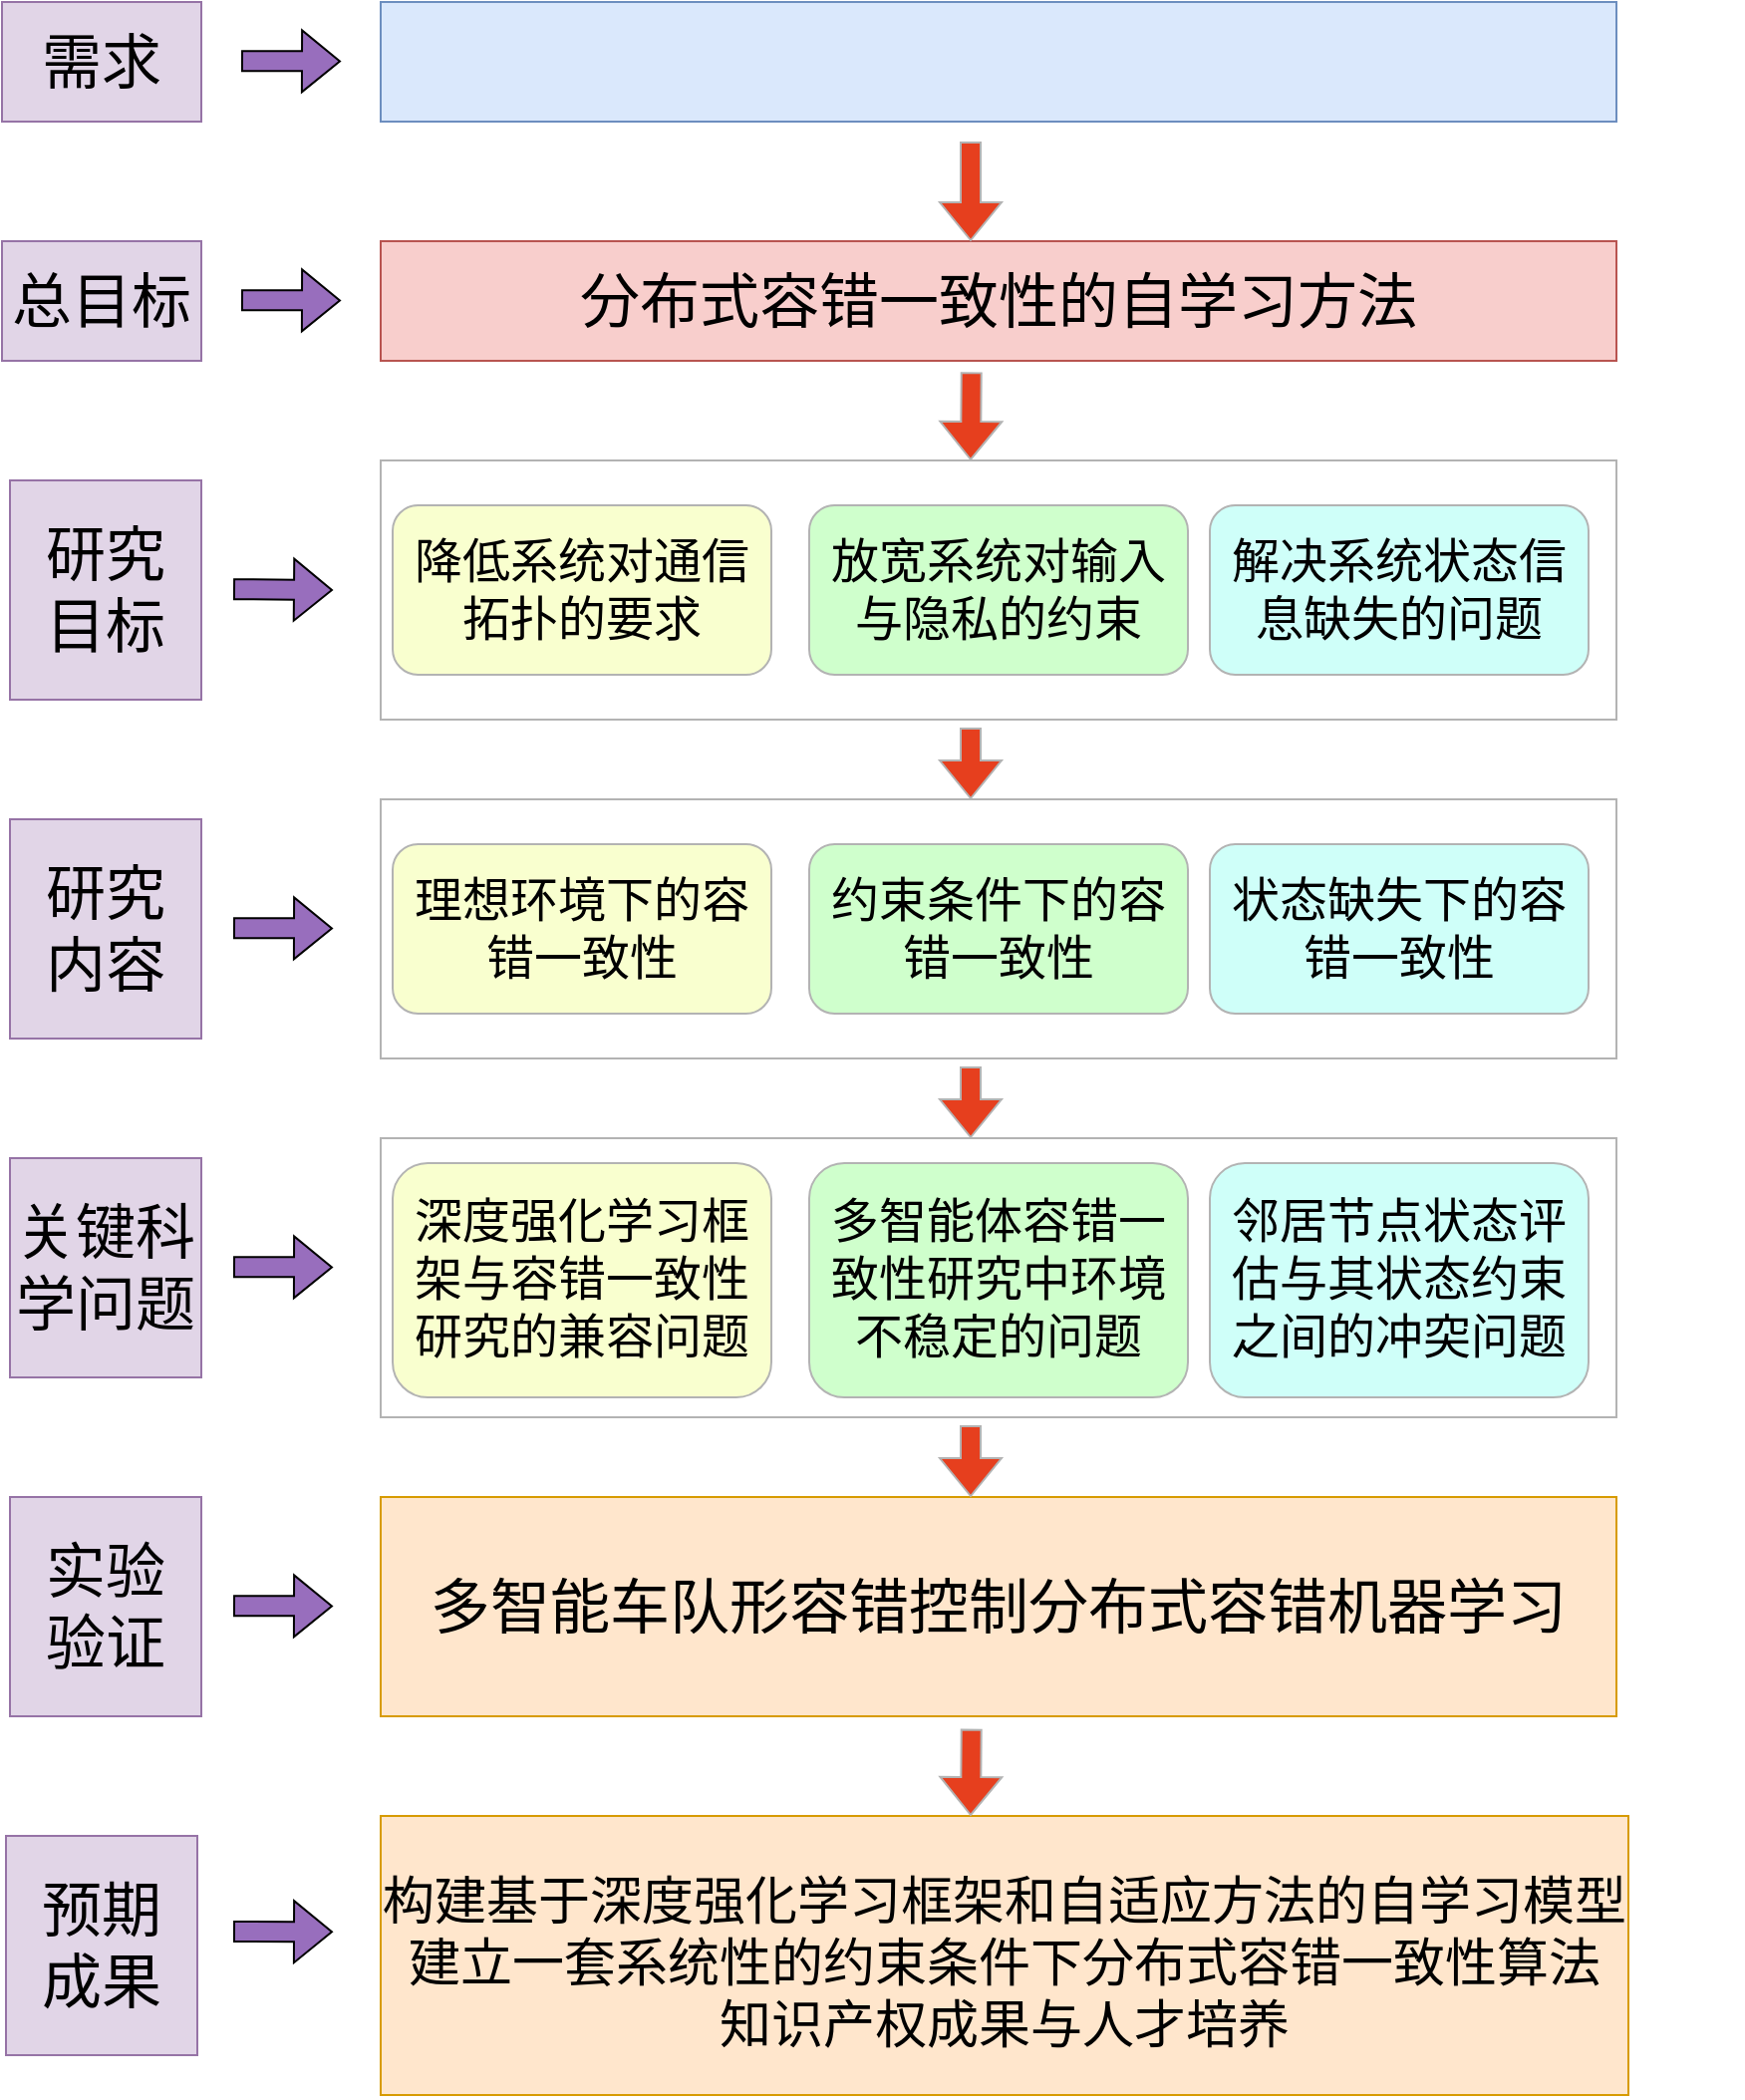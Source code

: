 <mxfile version="26.0.10">
  <diagram name="第 1 页" id="CUIRnP8APS25mf9R00Ao">
    <mxGraphModel dx="1885" dy="998" grid="0" gridSize="10" guides="1" tooltips="1" connect="1" arrows="1" fold="1" page="1" pageScale="1" pageWidth="827" pageHeight="1169" math="0" shadow="0">
      <root>
        <mxCell id="0" />
        <mxCell id="1" parent="0" />
        <mxCell id="aDKeScB1y4_EoyUzjA0F-6" value="&lt;font style=&quot;font-size: 30px;&quot; face=&quot;Times New Roman&quot;&gt;需求&lt;/font&gt;" style="rounded=0;whiteSpace=wrap;html=1;fillColor=#e1d5e7;strokeColor=#9673a6;" vertex="1" parent="1">
          <mxGeometry x="0.001" y="0.003" width="100" height="60" as="geometry" />
        </mxCell>
        <mxCell id="aDKeScB1y4_EoyUzjA0F-7" value="" style="shape=flexArrow;endArrow=classic;html=1;rounded=0;fillColor=#986EBD;" edge="1" parent="1">
          <mxGeometry width="50" height="50" relative="1" as="geometry">
            <mxPoint x="120.001" y="29.583" as="sourcePoint" />
            <mxPoint x="170.001" y="29.753" as="targetPoint" />
          </mxGeometry>
        </mxCell>
        <mxCell id="aDKeScB1y4_EoyUzjA0F-8" value="" style="rounded=0;whiteSpace=wrap;html=1;fillColor=#dae8fc;strokeColor=#6c8ebf;" vertex="1" parent="1">
          <mxGeometry x="190.001" y="0.003" width="620" height="60" as="geometry" />
        </mxCell>
        <mxCell id="aDKeScB1y4_EoyUzjA0F-9" value="&lt;font face=&quot;Times New Roman&quot; style=&quot;font-size: 30px;&quot;&gt;总目标&lt;/font&gt;" style="rounded=0;whiteSpace=wrap;html=1;fillColor=#e1d5e7;strokeColor=#9673a6;" vertex="1" parent="1">
          <mxGeometry x="0.001" y="120.003" width="100" height="60" as="geometry" />
        </mxCell>
        <mxCell id="aDKeScB1y4_EoyUzjA0F-10" value="" style="shape=flexArrow;endArrow=classic;html=1;rounded=0;fillColor=#986EBD;" edge="1" parent="1">
          <mxGeometry width="50" height="50" relative="1" as="geometry">
            <mxPoint x="120.001" y="149.583" as="sourcePoint" />
            <mxPoint x="170.001" y="149.753" as="targetPoint" />
          </mxGeometry>
        </mxCell>
        <mxCell id="aDKeScB1y4_EoyUzjA0F-11" value="&lt;font style=&quot;font-size: 30px;&quot; face=&quot;Times New Roman&quot;&gt;分布式容错一致性的自学习方法&lt;/font&gt;" style="rounded=0;whiteSpace=wrap;html=1;fillColor=#f8cecc;strokeColor=#b85450;fillStyle=auto;" vertex="1" parent="1">
          <mxGeometry x="190.001" y="120.003" width="620" height="60" as="geometry" />
        </mxCell>
        <mxCell id="aDKeScB1y4_EoyUzjA0F-12" value="&lt;font style=&quot;font-size: 30px;&quot; face=&quot;Times New Roman&quot;&gt;研究&lt;/font&gt;&lt;div&gt;&lt;font style=&quot;font-size: 30px;&quot; face=&quot;Times New Roman&quot;&gt;目标&lt;/font&gt;&lt;/div&gt;" style="rounded=0;whiteSpace=wrap;html=1;fillColor=#e1d5e7;strokeColor=#9673a6;" vertex="1" parent="1">
          <mxGeometry x="4.001" y="240.003" width="96" height="110" as="geometry" />
        </mxCell>
        <mxCell id="aDKeScB1y4_EoyUzjA0F-13" value="&lt;font style=&quot;font-size: 30px;&quot; face=&quot;Times New Roman&quot;&gt;研究&lt;/font&gt;&lt;div&gt;&lt;font face=&quot;Times New Roman&quot;&gt;&lt;span style=&quot;font-size: 30px;&quot;&gt;内容&lt;/span&gt;&lt;/font&gt;&lt;/div&gt;" style="rounded=0;whiteSpace=wrap;html=1;fillColor=#e1d5e7;strokeColor=#9673a6;" vertex="1" parent="1">
          <mxGeometry x="4.001" y="410.003" width="96" height="110" as="geometry" />
        </mxCell>
        <mxCell id="aDKeScB1y4_EoyUzjA0F-14" value="&lt;font face=&quot;Times New Roman&quot;&gt;&lt;span style=&quot;font-size: 30px;&quot;&gt;关键科学问题&lt;/span&gt;&lt;/font&gt;" style="rounded=0;whiteSpace=wrap;html=1;fillColor=#e1d5e7;strokeColor=#9673a6;" vertex="1" parent="1">
          <mxGeometry x="4.001" y="580.003" width="96" height="110" as="geometry" />
        </mxCell>
        <mxCell id="aDKeScB1y4_EoyUzjA0F-15" value="&lt;font face=&quot;Times New Roman&quot;&gt;&lt;span style=&quot;font-size: 30px;&quot;&gt;预期&lt;/span&gt;&lt;/font&gt;&lt;div&gt;&lt;font face=&quot;Times New Roman&quot;&gt;&lt;span style=&quot;font-size: 30px;&quot;&gt;成果&lt;/span&gt;&lt;/font&gt;&lt;/div&gt;" style="rounded=0;whiteSpace=wrap;html=1;fillColor=#e1d5e7;strokeColor=#9673a6;" vertex="1" parent="1">
          <mxGeometry x="2.001" y="920.003" width="96" height="110" as="geometry" />
        </mxCell>
        <mxCell id="aDKeScB1y4_EoyUzjA0F-16" value="&lt;font face=&quot;Times New Roman&quot;&gt;&lt;span style=&quot;font-size: 30px;&quot;&gt;实验&lt;/span&gt;&lt;/font&gt;&lt;div&gt;&lt;font face=&quot;Times New Roman&quot;&gt;&lt;span style=&quot;font-size: 30px;&quot;&gt;验证&lt;/span&gt;&lt;/font&gt;&lt;/div&gt;" style="rounded=0;whiteSpace=wrap;html=1;fillColor=#e1d5e7;strokeColor=#9673a6;" vertex="1" parent="1">
          <mxGeometry x="4.001" y="750.003" width="96" height="110" as="geometry" />
        </mxCell>
        <mxCell id="aDKeScB1y4_EoyUzjA0F-17" value="" style="shape=flexArrow;endArrow=classic;html=1;rounded=0;fillColor=#986EBD;" edge="1" parent="1">
          <mxGeometry width="50" height="50" relative="1" as="geometry">
            <mxPoint x="116.001" y="294.583" as="sourcePoint" />
            <mxPoint x="166.001" y="295.003" as="targetPoint" />
          </mxGeometry>
        </mxCell>
        <mxCell id="aDKeScB1y4_EoyUzjA0F-18" value="" style="shape=flexArrow;endArrow=classic;html=1;rounded=0;fillColor=#986EBD;" edge="1" parent="1">
          <mxGeometry width="50" height="50" relative="1" as="geometry">
            <mxPoint x="116.001" y="464.583" as="sourcePoint" />
            <mxPoint x="166.001" y="464.753" as="targetPoint" />
          </mxGeometry>
        </mxCell>
        <mxCell id="aDKeScB1y4_EoyUzjA0F-19" value="" style="shape=flexArrow;endArrow=classic;html=1;rounded=0;fillColor=#986EBD;" edge="1" parent="1">
          <mxGeometry width="50" height="50" relative="1" as="geometry">
            <mxPoint x="116.001" y="634.583" as="sourcePoint" />
            <mxPoint x="166.001" y="634.753" as="targetPoint" />
          </mxGeometry>
        </mxCell>
        <mxCell id="aDKeScB1y4_EoyUzjA0F-20" value="" style="shape=flexArrow;endArrow=classic;html=1;rounded=0;fillColor=#986EBD;" edge="1" parent="1">
          <mxGeometry width="50" height="50" relative="1" as="geometry">
            <mxPoint x="116.001" y="804.583" as="sourcePoint" />
            <mxPoint x="166.001" y="804.753" as="targetPoint" />
          </mxGeometry>
        </mxCell>
        <mxCell id="aDKeScB1y4_EoyUzjA0F-21" value="" style="shape=flexArrow;endArrow=classic;html=1;rounded=0;fillColor=#986EBD;" edge="1" parent="1">
          <mxGeometry width="50" height="50" relative="1" as="geometry">
            <mxPoint x="116.001" y="968.003" as="sourcePoint" />
            <mxPoint x="166.001" y="968.173" as="targetPoint" />
          </mxGeometry>
        </mxCell>
        <mxCell id="aDKeScB1y4_EoyUzjA0F-22" value="" style="rounded=0;whiteSpace=wrap;html=1;strokeColor=#B3B3B3;" vertex="1" parent="1">
          <mxGeometry x="190.001" y="230.003" width="620" height="130" as="geometry" />
        </mxCell>
        <mxCell id="aDKeScB1y4_EoyUzjA0F-23" value="&lt;font style=&quot;font-size: 24px;&quot; face=&quot;Times New Roman&quot;&gt;降低系统对通信拓扑的要求&lt;/font&gt;" style="rounded=1;whiteSpace=wrap;html=1;fillColor=#F9FFCF;strokeColor=#B3B3B3;" vertex="1" parent="1">
          <mxGeometry x="196.001" y="252.503" width="190" height="85" as="geometry" />
        </mxCell>
        <mxCell id="aDKeScB1y4_EoyUzjA0F-24" value="&lt;font size=&quot;5&quot; face=&quot;Times New Roman&quot;&gt;放宽系统对输入与隐私的约束&lt;/font&gt;" style="rounded=1;whiteSpace=wrap;html=1;fillColor=#CFFFCC;strokeColor=#B3B3B3;" vertex="1" parent="1">
          <mxGeometry x="405.001" y="252.503" width="190" height="85" as="geometry" />
        </mxCell>
        <mxCell id="aDKeScB1y4_EoyUzjA0F-25" value="&lt;font size=&quot;5&quot; face=&quot;Times New Roman&quot;&gt;解决系统状态信息缺失的问题&lt;/font&gt;" style="rounded=1;whiteSpace=wrap;html=1;fillColor=#CFFFF9;strokeColor=#B3B3B3;" vertex="1" parent="1">
          <mxGeometry x="606.001" y="252.503" width="190" height="85" as="geometry" />
        </mxCell>
        <mxCell id="aDKeScB1y4_EoyUzjA0F-26" value="" style="rounded=0;whiteSpace=wrap;html=1;strokeColor=#B3B3B3;" vertex="1" parent="1">
          <mxGeometry x="190.001" y="400.003" width="620" height="130" as="geometry" />
        </mxCell>
        <mxCell id="aDKeScB1y4_EoyUzjA0F-27" value="&lt;font size=&quot;5&quot; face=&quot;Times New Roman&quot;&gt;理想环境下的容错一致性&lt;/font&gt;" style="rounded=1;whiteSpace=wrap;html=1;fillColor=#F9FFCF;strokeColor=#B3B3B3;" vertex="1" parent="1">
          <mxGeometry x="196.001" y="422.503" width="190" height="85" as="geometry" />
        </mxCell>
        <mxCell id="aDKeScB1y4_EoyUzjA0F-28" value="&lt;span style=&quot;font-family: &amp;quot;Times New Roman&amp;quot;; font-size: x-large;&quot;&gt;约束条件下的容错一致性&lt;/span&gt;" style="rounded=1;whiteSpace=wrap;html=1;fillColor=#CFFFCC;strokeColor=#B3B3B3;" vertex="1" parent="1">
          <mxGeometry x="405.001" y="422.503" width="190" height="85" as="geometry" />
        </mxCell>
        <mxCell id="aDKeScB1y4_EoyUzjA0F-29" value="&lt;span style=&quot;font-family: &amp;quot;Times New Roman&amp;quot;; font-size: x-large;&quot;&gt;状态缺失下的容错一致性&lt;/span&gt;" style="rounded=1;whiteSpace=wrap;html=1;fillColor=#CFFFF9;strokeColor=#B3B3B3;" vertex="1" parent="1">
          <mxGeometry x="606.001" y="422.503" width="190" height="85" as="geometry" />
        </mxCell>
        <mxCell id="aDKeScB1y4_EoyUzjA0F-30" value="" style="rounded=0;whiteSpace=wrap;html=1;strokeColor=#B3B3B3;" vertex="1" parent="1">
          <mxGeometry x="190.001" y="570.003" width="620" height="140" as="geometry" />
        </mxCell>
        <mxCell id="aDKeScB1y4_EoyUzjA0F-31" value="&lt;div&gt;&lt;font style=&quot;font-size: 24px;&quot; face=&quot;Times New Roman&quot;&gt;深度强化学习框架与容错一致性研究的兼容问题&lt;/font&gt;&lt;br&gt;&lt;/div&gt;" style="rounded=1;whiteSpace=wrap;html=1;fillColor=#F9FFCF;strokeColor=#B3B3B3;" vertex="1" parent="1">
          <mxGeometry x="196.001" y="582.503" width="190" height="117.5" as="geometry" />
        </mxCell>
        <mxCell id="aDKeScB1y4_EoyUzjA0F-32" value="&lt;span style=&quot;font-family: &amp;quot;Times New Roman&amp;quot;; font-size: 24.0px;&quot;&gt;多智能体容错一致性研究中环境不稳定的问题&lt;/span&gt;" style="rounded=1;whiteSpace=wrap;html=1;fillColor=#CFFFCC;strokeColor=#B3B3B3;" vertex="1" parent="1">
          <mxGeometry x="405.001" y="582.503" width="190" height="117.5" as="geometry" />
        </mxCell>
        <mxCell id="aDKeScB1y4_EoyUzjA0F-33" value="&lt;span style=&quot;font-family: &amp;quot;Times New Roman&amp;quot;; font-size: 24.0px;&quot;&gt;邻居节点状态评估与其状态约束之间的冲突问题&lt;/span&gt;" style="rounded=1;whiteSpace=wrap;html=1;fillColor=#CFFFF9;strokeColor=#B3B3B3;" vertex="1" parent="1">
          <mxGeometry x="606.001" y="582.503" width="190" height="117.5" as="geometry" />
        </mxCell>
        <mxCell id="aDKeScB1y4_EoyUzjA0F-34" value="&lt;span style=&quot;font-family: &amp;quot;Times New Roman&amp;quot;; font-size: 30px;&quot;&gt;多智能车队形容错控制分布式容错机器学习&lt;/span&gt;" style="rounded=0;whiteSpace=wrap;html=1;fillColor=#ffe6cc;strokeColor=#d79b00;" vertex="1" parent="1">
          <mxGeometry x="190.001" y="750.003" width="620" height="110" as="geometry" />
        </mxCell>
        <mxCell id="aDKeScB1y4_EoyUzjA0F-35" value="&lt;div&gt;&lt;br&gt;&lt;/div&gt;" style="rounded=0;whiteSpace=wrap;html=1;fillColor=#ffe6cc;strokeColor=#d79b00;" vertex="1" parent="1">
          <mxGeometry x="190.001" y="910.003" width="626" height="140" as="geometry" />
        </mxCell>
        <mxCell id="aDKeScB1y4_EoyUzjA0F-36" value="" style="shape=flexArrow;endArrow=classic;html=1;rounded=0;fillColor=#E63F1E;strokeColor=#B3B3B3;" edge="1" parent="1">
          <mxGeometry width="50" height="50" relative="1" as="geometry">
            <mxPoint x="486.001" y="70.003" as="sourcePoint" />
            <mxPoint x="486.001" y="120.003" as="targetPoint" />
          </mxGeometry>
        </mxCell>
        <mxCell id="aDKeScB1y4_EoyUzjA0F-37" value="" style="shape=flexArrow;endArrow=classic;html=1;rounded=0;exitX=0.478;exitY=1.094;exitDx=0;exitDy=0;exitPerimeter=0;fillColor=#E63F1E;strokeColor=#B3B3B3;" edge="1" parent="1" source="aDKeScB1y4_EoyUzjA0F-11">
          <mxGeometry width="50" height="50" relative="1" as="geometry">
            <mxPoint x="486.001" y="190.003" as="sourcePoint" />
            <mxPoint x="486.001" y="230.003" as="targetPoint" />
          </mxGeometry>
        </mxCell>
        <mxCell id="aDKeScB1y4_EoyUzjA0F-38" value="" style="shape=flexArrow;endArrow=classic;html=1;rounded=0;fillColor=#E63F1E;strokeColor=#B3B3B3;" edge="1" parent="1">
          <mxGeometry width="50" height="50" relative="1" as="geometry">
            <mxPoint x="486.001" y="364.003" as="sourcePoint" />
            <mxPoint x="486.001" y="400.003" as="targetPoint" />
          </mxGeometry>
        </mxCell>
        <mxCell id="aDKeScB1y4_EoyUzjA0F-39" value="" style="shape=flexArrow;endArrow=classic;html=1;rounded=0;fillColor=#E63F1E;strokeColor=#B3B3B3;" edge="1" parent="1">
          <mxGeometry width="50" height="50" relative="1" as="geometry">
            <mxPoint x="486.001" y="534.003" as="sourcePoint" />
            <mxPoint x="486.001" y="570.003" as="targetPoint" />
          </mxGeometry>
        </mxCell>
        <mxCell id="aDKeScB1y4_EoyUzjA0F-40" value="" style="shape=flexArrow;endArrow=classic;html=1;rounded=0;fillColor=#E63F1E;strokeColor=#B3B3B3;" edge="1" parent="1">
          <mxGeometry width="50" height="50" relative="1" as="geometry">
            <mxPoint x="486.001" y="714.003" as="sourcePoint" />
            <mxPoint x="486.001" y="750.003" as="targetPoint" />
          </mxGeometry>
        </mxCell>
        <mxCell id="aDKeScB1y4_EoyUzjA0F-41" value="" style="shape=flexArrow;endArrow=classic;html=1;rounded=0;exitX=0.478;exitY=1.021;exitDx=0;exitDy=0;exitPerimeter=0;fillColor=#E63F1E;strokeColor=#B3B3B3;" edge="1" parent="1">
          <mxGeometry width="50" height="50" relative="1" as="geometry">
            <mxPoint x="486.361" y="866.313" as="sourcePoint" />
            <mxPoint x="486.001" y="910.003" as="targetPoint" />
          </mxGeometry>
        </mxCell>
        <mxCell id="aDKeScB1y4_EoyUzjA0F-42" value="&lt;div&gt;&lt;font style=&quot;font-size: 26px;&quot; face=&quot;Times New Roman&quot;&gt;构建基于深度强化学习框架和自适应方法的自学习模型&lt;/font&gt;&lt;/div&gt;&lt;div&gt;&lt;font style=&quot;font-size: 26px;&quot; face=&quot;Times New Roman&quot;&gt;建立一套系统性的约束条件下分布式容错一致性算法&lt;/font&gt;&lt;/div&gt;&lt;div&gt;&lt;span style=&quot;font-family: &amp;quot;Times New Roman&amp;quot;;&quot;&gt;&lt;font style=&quot;font-size: 26px;&quot;&gt;知识产权成果与人才培养&lt;/font&gt;&lt;/span&gt;&lt;/div&gt;" style="text;html=1;align=center;verticalAlign=middle;whiteSpace=wrap;rounded=0;" vertex="1" parent="1">
          <mxGeometry x="133.001" y="969.003" width="740" height="30" as="geometry" />
        </mxCell>
      </root>
    </mxGraphModel>
  </diagram>
</mxfile>
